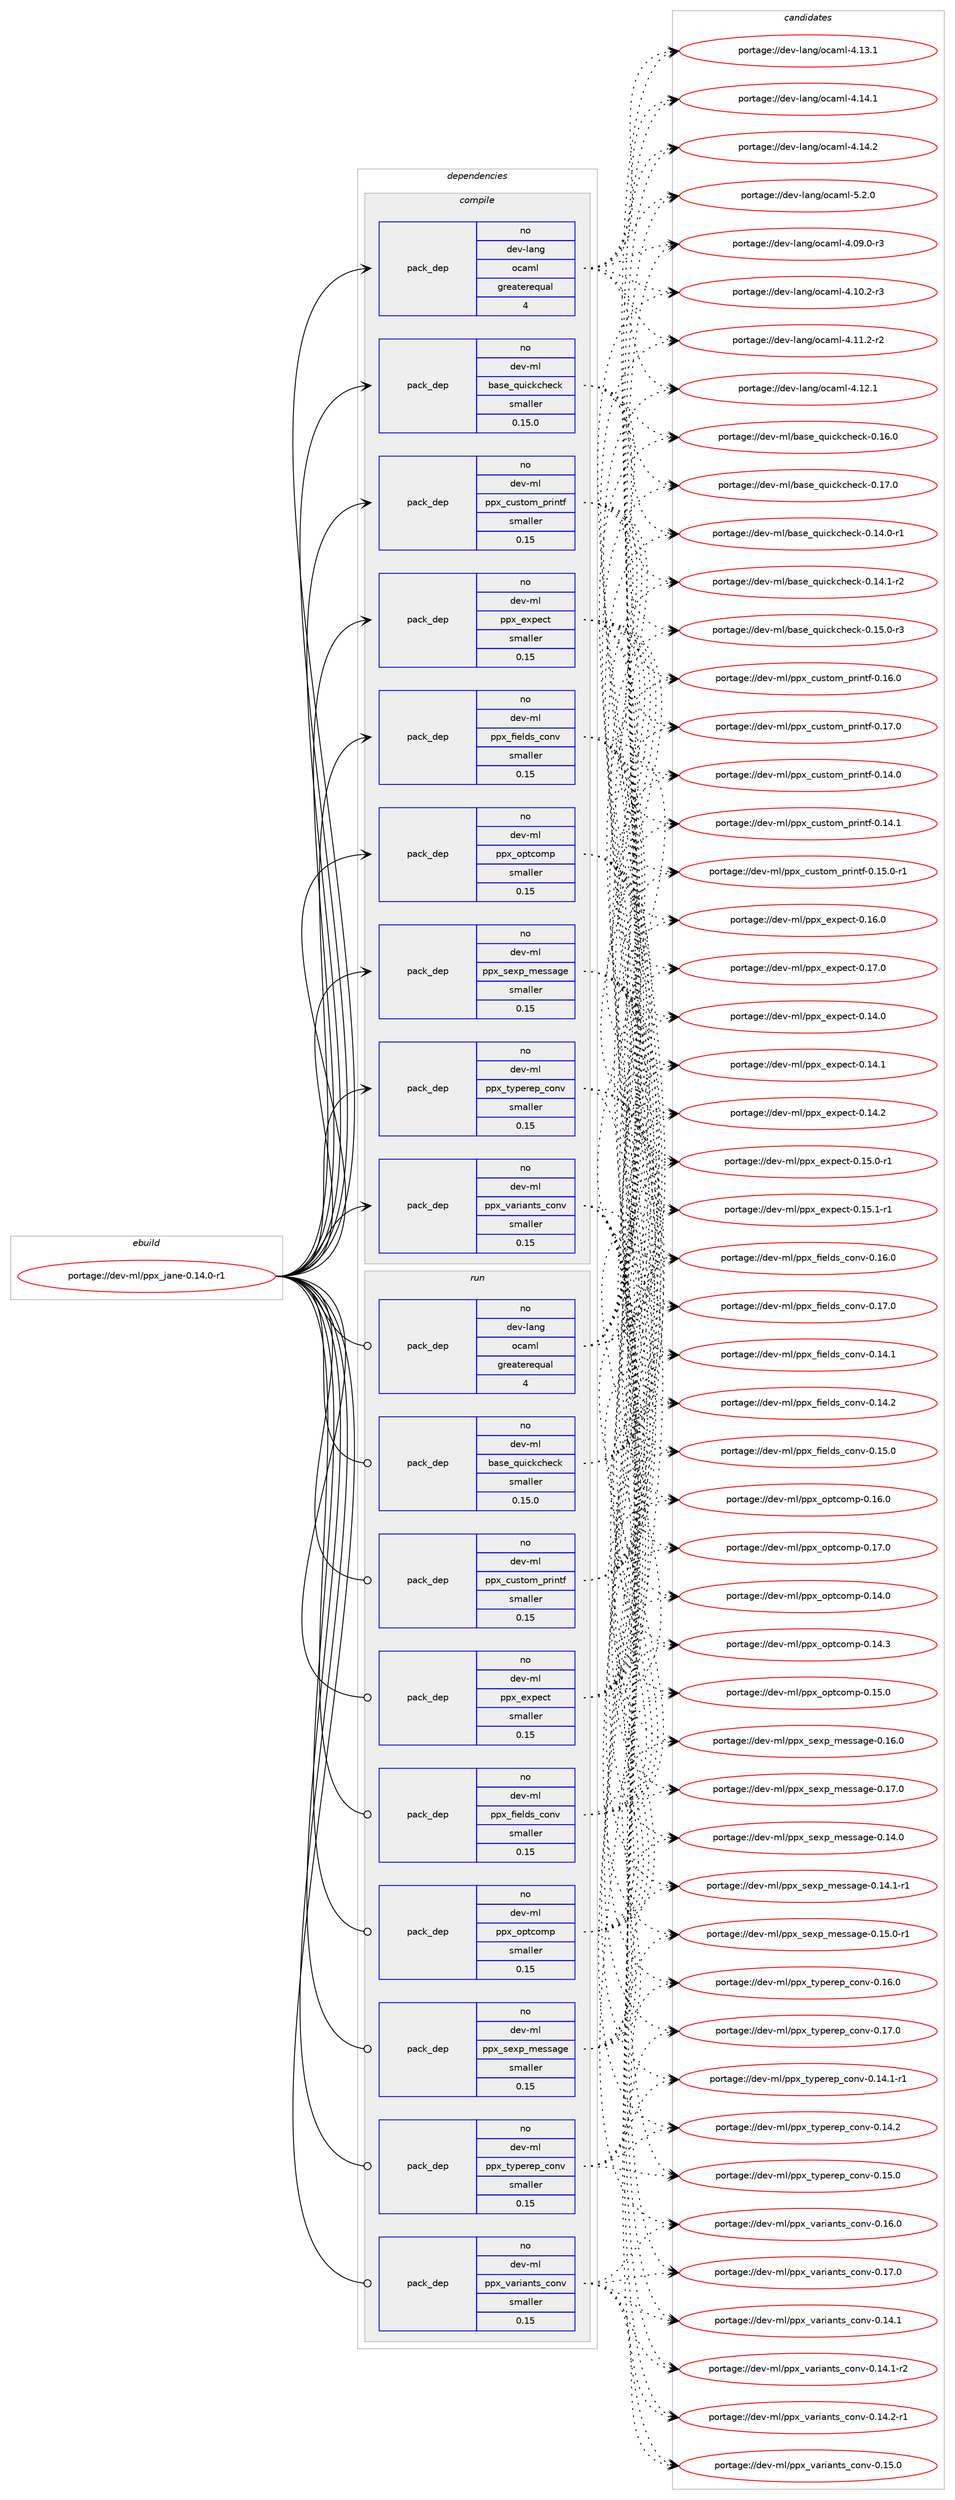 digraph prolog {

# *************
# Graph options
# *************

newrank=true;
concentrate=true;
compound=true;
graph [rankdir=LR,fontname=Helvetica,fontsize=10,ranksep=1.5];#, ranksep=2.5, nodesep=0.2];
edge  [arrowhead=vee];
node  [fontname=Helvetica,fontsize=10];

# **********
# The ebuild
# **********

subgraph cluster_leftcol {
color=gray;
rank=same;
label=<<i>ebuild</i>>;
id [label="portage://dev-ml/ppx_jane-0.14.0-r1", color=red, width=4, href="../dev-ml/ppx_jane-0.14.0-r1.svg"];
}

# ****************
# The dependencies
# ****************

subgraph cluster_midcol {
color=gray;
label=<<i>dependencies</i>>;
subgraph cluster_compile {
fillcolor="#eeeeee";
style=filled;
label=<<i>compile</i>>;
subgraph pack31847 {
dependency61879 [label=<<TABLE BORDER="0" CELLBORDER="1" CELLSPACING="0" CELLPADDING="4" WIDTH="220"><TR><TD ROWSPAN="6" CELLPADDING="30">pack_dep</TD></TR><TR><TD WIDTH="110">no</TD></TR><TR><TD>dev-lang</TD></TR><TR><TD>ocaml</TD></TR><TR><TD>greaterequal</TD></TR><TR><TD>4</TD></TR></TABLE>>, shape=none, color=blue];
}
id:e -> dependency61879:w [weight=20,style="solid",arrowhead="vee"];
subgraph pack31848 {
dependency61880 [label=<<TABLE BORDER="0" CELLBORDER="1" CELLSPACING="0" CELLPADDING="4" WIDTH="220"><TR><TD ROWSPAN="6" CELLPADDING="30">pack_dep</TD></TR><TR><TD WIDTH="110">no</TD></TR><TR><TD>dev-ml</TD></TR><TR><TD>base_quickcheck</TD></TR><TR><TD>smaller</TD></TR><TR><TD>0.15.0</TD></TR></TABLE>>, shape=none, color=blue];
}
id:e -> dependency61880:w [weight=20,style="solid",arrowhead="vee"];
# *** BEGIN UNKNOWN DEPENDENCY TYPE (TODO) ***
# id -> package_dependency(portage://dev-ml/ppx_jane-0.14.0-r1,install,no,dev-ml,dune,none,[,,],any_same_slot,[])
# *** END UNKNOWN DEPENDENCY TYPE (TODO) ***

# *** BEGIN UNKNOWN DEPENDENCY TYPE (TODO) ***
# id -> package_dependency(portage://dev-ml/ppx_jane-0.14.0-r1,install,no,dev-ml,ppx_assert,none,[,,],[slot(0),subslot(0.14.0)],[])
# *** END UNKNOWN DEPENDENCY TYPE (TODO) ***

# *** BEGIN UNKNOWN DEPENDENCY TYPE (TODO) ***
# id -> package_dependency(portage://dev-ml/ppx_jane-0.14.0-r1,install,no,dev-ml,ppx_base,none,[,,],[slot(0),subslot(0.14.0)],[])
# *** END UNKNOWN DEPENDENCY TYPE (TODO) ***

# *** BEGIN UNKNOWN DEPENDENCY TYPE (TODO) ***
# id -> package_dependency(portage://dev-ml/ppx_jane-0.14.0-r1,install,no,dev-ml,ppx_bench,none,[,,],[slot(0),subslot(0.14.1)],[])
# *** END UNKNOWN DEPENDENCY TYPE (TODO) ***

# *** BEGIN UNKNOWN DEPENDENCY TYPE (TODO) ***
# id -> package_dependency(portage://dev-ml/ppx_jane-0.14.0-r1,install,no,dev-ml,ppx_bin_prot,none,[,,],[slot(0),subslot(0.14.0)],[])
# *** END UNKNOWN DEPENDENCY TYPE (TODO) ***

subgraph pack31849 {
dependency61881 [label=<<TABLE BORDER="0" CELLBORDER="1" CELLSPACING="0" CELLPADDING="4" WIDTH="220"><TR><TD ROWSPAN="6" CELLPADDING="30">pack_dep</TD></TR><TR><TD WIDTH="110">no</TD></TR><TR><TD>dev-ml</TD></TR><TR><TD>ppx_custom_printf</TD></TR><TR><TD>smaller</TD></TR><TR><TD>0.15</TD></TR></TABLE>>, shape=none, color=blue];
}
id:e -> dependency61881:w [weight=20,style="solid",arrowhead="vee"];
subgraph pack31850 {
dependency61882 [label=<<TABLE BORDER="0" CELLBORDER="1" CELLSPACING="0" CELLPADDING="4" WIDTH="220"><TR><TD ROWSPAN="6" CELLPADDING="30">pack_dep</TD></TR><TR><TD WIDTH="110">no</TD></TR><TR><TD>dev-ml</TD></TR><TR><TD>ppx_expect</TD></TR><TR><TD>smaller</TD></TR><TR><TD>0.15</TD></TR></TABLE>>, shape=none, color=blue];
}
id:e -> dependency61882:w [weight=20,style="solid",arrowhead="vee"];
# *** BEGIN UNKNOWN DEPENDENCY TYPE (TODO) ***
# id -> package_dependency(portage://dev-ml/ppx_jane-0.14.0-r1,install,no,dev-ml,ppx_fail,none,[,,],any_same_slot,[])
# *** END UNKNOWN DEPENDENCY TYPE (TODO) ***

subgraph pack31851 {
dependency61883 [label=<<TABLE BORDER="0" CELLBORDER="1" CELLSPACING="0" CELLPADDING="4" WIDTH="220"><TR><TD ROWSPAN="6" CELLPADDING="30">pack_dep</TD></TR><TR><TD WIDTH="110">no</TD></TR><TR><TD>dev-ml</TD></TR><TR><TD>ppx_fields_conv</TD></TR><TR><TD>smaller</TD></TR><TR><TD>0.15</TD></TR></TABLE>>, shape=none, color=blue];
}
id:e -> dependency61883:w [weight=20,style="solid",arrowhead="vee"];
# *** BEGIN UNKNOWN DEPENDENCY TYPE (TODO) ***
# id -> package_dependency(portage://dev-ml/ppx_jane-0.14.0-r1,install,no,dev-ml,ppx_fixed_literal,none,[,,],[slot(0),subslot(0.14.0)],[])
# *** END UNKNOWN DEPENDENCY TYPE (TODO) ***

# *** BEGIN UNKNOWN DEPENDENCY TYPE (TODO) ***
# id -> package_dependency(portage://dev-ml/ppx_jane-0.14.0-r1,install,no,dev-ml,ppx_here,none,[,,],[slot(0),subslot(0.14.0)],[])
# *** END UNKNOWN DEPENDENCY TYPE (TODO) ***

# *** BEGIN UNKNOWN DEPENDENCY TYPE (TODO) ***
# id -> package_dependency(portage://dev-ml/ppx_jane-0.14.0-r1,install,no,dev-ml,ppx_inline_test,none,[,,],[slot(0),subslot(0.14.1)],[])
# *** END UNKNOWN DEPENDENCY TYPE (TODO) ***

# *** BEGIN UNKNOWN DEPENDENCY TYPE (TODO) ***
# id -> package_dependency(portage://dev-ml/ppx_jane-0.14.0-r1,install,no,dev-ml,ppx_let,none,[,,],[slot(0),subslot(0.14.0)],[])
# *** END UNKNOWN DEPENDENCY TYPE (TODO) ***

# *** BEGIN UNKNOWN DEPENDENCY TYPE (TODO) ***
# id -> package_dependency(portage://dev-ml/ppx_jane-0.14.0-r1,install,no,dev-ml,ppx_module_timer,none,[,,],[slot(0),subslot(0.14.0)],[])
# *** END UNKNOWN DEPENDENCY TYPE (TODO) ***

subgraph pack31852 {
dependency61884 [label=<<TABLE BORDER="0" CELLBORDER="1" CELLSPACING="0" CELLPADDING="4" WIDTH="220"><TR><TD ROWSPAN="6" CELLPADDING="30">pack_dep</TD></TR><TR><TD WIDTH="110">no</TD></TR><TR><TD>dev-ml</TD></TR><TR><TD>ppx_optcomp</TD></TR><TR><TD>smaller</TD></TR><TR><TD>0.15</TD></TR></TABLE>>, shape=none, color=blue];
}
id:e -> dependency61884:w [weight=20,style="solid",arrowhead="vee"];
# *** BEGIN UNKNOWN DEPENDENCY TYPE (TODO) ***
# id -> package_dependency(portage://dev-ml/ppx_jane-0.14.0-r1,install,no,dev-ml,ppx_optional,none,[,,],[slot(0),subslot(0.14.0)],[])
# *** END UNKNOWN DEPENDENCY TYPE (TODO) ***

# *** BEGIN UNKNOWN DEPENDENCY TYPE (TODO) ***
# id -> package_dependency(portage://dev-ml/ppx_jane-0.14.0-r1,install,no,dev-ml,ppx_pipebang,none,[,,],[slot(0),subslot(0.14.0)],[])
# *** END UNKNOWN DEPENDENCY TYPE (TODO) ***

subgraph pack31853 {
dependency61885 [label=<<TABLE BORDER="0" CELLBORDER="1" CELLSPACING="0" CELLPADDING="4" WIDTH="220"><TR><TD ROWSPAN="6" CELLPADDING="30">pack_dep</TD></TR><TR><TD WIDTH="110">no</TD></TR><TR><TD>dev-ml</TD></TR><TR><TD>ppx_sexp_message</TD></TR><TR><TD>smaller</TD></TR><TR><TD>0.15</TD></TR></TABLE>>, shape=none, color=blue];
}
id:e -> dependency61885:w [weight=20,style="solid",arrowhead="vee"];
# *** BEGIN UNKNOWN DEPENDENCY TYPE (TODO) ***
# id -> package_dependency(portage://dev-ml/ppx_jane-0.14.0-r1,install,no,dev-ml,ppx_sexp_value,none,[,,],[slot(0),subslot(0.14.0)],[])
# *** END UNKNOWN DEPENDENCY TYPE (TODO) ***

# *** BEGIN UNKNOWN DEPENDENCY TYPE (TODO) ***
# id -> package_dependency(portage://dev-ml/ppx_jane-0.14.0-r1,install,no,dev-ml,ppx_stable,none,[,,],[slot(0),subslot(0.14.1)],[])
# *** END UNKNOWN DEPENDENCY TYPE (TODO) ***

# *** BEGIN UNKNOWN DEPENDENCY TYPE (TODO) ***
# id -> package_dependency(portage://dev-ml/ppx_jane-0.14.0-r1,install,no,dev-ml,ppx_string,none,[,,],[slot(0),subslot(0.14.1)],[])
# *** END UNKNOWN DEPENDENCY TYPE (TODO) ***

subgraph pack31854 {
dependency61886 [label=<<TABLE BORDER="0" CELLBORDER="1" CELLSPACING="0" CELLPADDING="4" WIDTH="220"><TR><TD ROWSPAN="6" CELLPADDING="30">pack_dep</TD></TR><TR><TD WIDTH="110">no</TD></TR><TR><TD>dev-ml</TD></TR><TR><TD>ppx_typerep_conv</TD></TR><TR><TD>smaller</TD></TR><TR><TD>0.15</TD></TR></TABLE>>, shape=none, color=blue];
}
id:e -> dependency61886:w [weight=20,style="solid",arrowhead="vee"];
subgraph pack31855 {
dependency61887 [label=<<TABLE BORDER="0" CELLBORDER="1" CELLSPACING="0" CELLPADDING="4" WIDTH="220"><TR><TD ROWSPAN="6" CELLPADDING="30">pack_dep</TD></TR><TR><TD WIDTH="110">no</TD></TR><TR><TD>dev-ml</TD></TR><TR><TD>ppx_variants_conv</TD></TR><TR><TD>smaller</TD></TR><TR><TD>0.15</TD></TR></TABLE>>, shape=none, color=blue];
}
id:e -> dependency61887:w [weight=20,style="solid",arrowhead="vee"];
# *** BEGIN UNKNOWN DEPENDENCY TYPE (TODO) ***
# id -> package_dependency(portage://dev-ml/ppx_jane-0.14.0-r1,install,no,dev-ml,ppxlib,none,[,,],any_same_slot,[])
# *** END UNKNOWN DEPENDENCY TYPE (TODO) ***

}
subgraph cluster_compileandrun {
fillcolor="#eeeeee";
style=filled;
label=<<i>compile and run</i>>;
}
subgraph cluster_run {
fillcolor="#eeeeee";
style=filled;
label=<<i>run</i>>;
subgraph pack31856 {
dependency61888 [label=<<TABLE BORDER="0" CELLBORDER="1" CELLSPACING="0" CELLPADDING="4" WIDTH="220"><TR><TD ROWSPAN="6" CELLPADDING="30">pack_dep</TD></TR><TR><TD WIDTH="110">no</TD></TR><TR><TD>dev-lang</TD></TR><TR><TD>ocaml</TD></TR><TR><TD>greaterequal</TD></TR><TR><TD>4</TD></TR></TABLE>>, shape=none, color=blue];
}
id:e -> dependency61888:w [weight=20,style="solid",arrowhead="odot"];
subgraph pack31857 {
dependency61889 [label=<<TABLE BORDER="0" CELLBORDER="1" CELLSPACING="0" CELLPADDING="4" WIDTH="220"><TR><TD ROWSPAN="6" CELLPADDING="30">pack_dep</TD></TR><TR><TD WIDTH="110">no</TD></TR><TR><TD>dev-ml</TD></TR><TR><TD>base_quickcheck</TD></TR><TR><TD>smaller</TD></TR><TR><TD>0.15.0</TD></TR></TABLE>>, shape=none, color=blue];
}
id:e -> dependency61889:w [weight=20,style="solid",arrowhead="odot"];
# *** BEGIN UNKNOWN DEPENDENCY TYPE (TODO) ***
# id -> package_dependency(portage://dev-ml/ppx_jane-0.14.0-r1,run,no,dev-ml,dune,none,[,,],any_same_slot,[])
# *** END UNKNOWN DEPENDENCY TYPE (TODO) ***

# *** BEGIN UNKNOWN DEPENDENCY TYPE (TODO) ***
# id -> package_dependency(portage://dev-ml/ppx_jane-0.14.0-r1,run,no,dev-ml,ppx_assert,none,[,,],[slot(0),subslot(0.14.0)],[])
# *** END UNKNOWN DEPENDENCY TYPE (TODO) ***

# *** BEGIN UNKNOWN DEPENDENCY TYPE (TODO) ***
# id -> package_dependency(portage://dev-ml/ppx_jane-0.14.0-r1,run,no,dev-ml,ppx_base,none,[,,],[slot(0),subslot(0.14.0)],[])
# *** END UNKNOWN DEPENDENCY TYPE (TODO) ***

# *** BEGIN UNKNOWN DEPENDENCY TYPE (TODO) ***
# id -> package_dependency(portage://dev-ml/ppx_jane-0.14.0-r1,run,no,dev-ml,ppx_bench,none,[,,],[slot(0),subslot(0.14.1)],[])
# *** END UNKNOWN DEPENDENCY TYPE (TODO) ***

# *** BEGIN UNKNOWN DEPENDENCY TYPE (TODO) ***
# id -> package_dependency(portage://dev-ml/ppx_jane-0.14.0-r1,run,no,dev-ml,ppx_bin_prot,none,[,,],[slot(0),subslot(0.14.0)],[])
# *** END UNKNOWN DEPENDENCY TYPE (TODO) ***

subgraph pack31858 {
dependency61890 [label=<<TABLE BORDER="0" CELLBORDER="1" CELLSPACING="0" CELLPADDING="4" WIDTH="220"><TR><TD ROWSPAN="6" CELLPADDING="30">pack_dep</TD></TR><TR><TD WIDTH="110">no</TD></TR><TR><TD>dev-ml</TD></TR><TR><TD>ppx_custom_printf</TD></TR><TR><TD>smaller</TD></TR><TR><TD>0.15</TD></TR></TABLE>>, shape=none, color=blue];
}
id:e -> dependency61890:w [weight=20,style="solid",arrowhead="odot"];
subgraph pack31859 {
dependency61891 [label=<<TABLE BORDER="0" CELLBORDER="1" CELLSPACING="0" CELLPADDING="4" WIDTH="220"><TR><TD ROWSPAN="6" CELLPADDING="30">pack_dep</TD></TR><TR><TD WIDTH="110">no</TD></TR><TR><TD>dev-ml</TD></TR><TR><TD>ppx_expect</TD></TR><TR><TD>smaller</TD></TR><TR><TD>0.15</TD></TR></TABLE>>, shape=none, color=blue];
}
id:e -> dependency61891:w [weight=20,style="solid",arrowhead="odot"];
# *** BEGIN UNKNOWN DEPENDENCY TYPE (TODO) ***
# id -> package_dependency(portage://dev-ml/ppx_jane-0.14.0-r1,run,no,dev-ml,ppx_fail,none,[,,],any_same_slot,[])
# *** END UNKNOWN DEPENDENCY TYPE (TODO) ***

subgraph pack31860 {
dependency61892 [label=<<TABLE BORDER="0" CELLBORDER="1" CELLSPACING="0" CELLPADDING="4" WIDTH="220"><TR><TD ROWSPAN="6" CELLPADDING="30">pack_dep</TD></TR><TR><TD WIDTH="110">no</TD></TR><TR><TD>dev-ml</TD></TR><TR><TD>ppx_fields_conv</TD></TR><TR><TD>smaller</TD></TR><TR><TD>0.15</TD></TR></TABLE>>, shape=none, color=blue];
}
id:e -> dependency61892:w [weight=20,style="solid",arrowhead="odot"];
# *** BEGIN UNKNOWN DEPENDENCY TYPE (TODO) ***
# id -> package_dependency(portage://dev-ml/ppx_jane-0.14.0-r1,run,no,dev-ml,ppx_fixed_literal,none,[,,],[slot(0),subslot(0.14.0)],[])
# *** END UNKNOWN DEPENDENCY TYPE (TODO) ***

# *** BEGIN UNKNOWN DEPENDENCY TYPE (TODO) ***
# id -> package_dependency(portage://dev-ml/ppx_jane-0.14.0-r1,run,no,dev-ml,ppx_here,none,[,,],[slot(0),subslot(0.14.0)],[])
# *** END UNKNOWN DEPENDENCY TYPE (TODO) ***

# *** BEGIN UNKNOWN DEPENDENCY TYPE (TODO) ***
# id -> package_dependency(portage://dev-ml/ppx_jane-0.14.0-r1,run,no,dev-ml,ppx_inline_test,none,[,,],[slot(0),subslot(0.14.1)],[])
# *** END UNKNOWN DEPENDENCY TYPE (TODO) ***

# *** BEGIN UNKNOWN DEPENDENCY TYPE (TODO) ***
# id -> package_dependency(portage://dev-ml/ppx_jane-0.14.0-r1,run,no,dev-ml,ppx_let,none,[,,],[slot(0),subslot(0.14.0)],[])
# *** END UNKNOWN DEPENDENCY TYPE (TODO) ***

# *** BEGIN UNKNOWN DEPENDENCY TYPE (TODO) ***
# id -> package_dependency(portage://dev-ml/ppx_jane-0.14.0-r1,run,no,dev-ml,ppx_module_timer,none,[,,],[slot(0),subslot(0.14.0)],[])
# *** END UNKNOWN DEPENDENCY TYPE (TODO) ***

subgraph pack31861 {
dependency61893 [label=<<TABLE BORDER="0" CELLBORDER="1" CELLSPACING="0" CELLPADDING="4" WIDTH="220"><TR><TD ROWSPAN="6" CELLPADDING="30">pack_dep</TD></TR><TR><TD WIDTH="110">no</TD></TR><TR><TD>dev-ml</TD></TR><TR><TD>ppx_optcomp</TD></TR><TR><TD>smaller</TD></TR><TR><TD>0.15</TD></TR></TABLE>>, shape=none, color=blue];
}
id:e -> dependency61893:w [weight=20,style="solid",arrowhead="odot"];
# *** BEGIN UNKNOWN DEPENDENCY TYPE (TODO) ***
# id -> package_dependency(portage://dev-ml/ppx_jane-0.14.0-r1,run,no,dev-ml,ppx_optional,none,[,,],[slot(0),subslot(0.14.0)],[])
# *** END UNKNOWN DEPENDENCY TYPE (TODO) ***

# *** BEGIN UNKNOWN DEPENDENCY TYPE (TODO) ***
# id -> package_dependency(portage://dev-ml/ppx_jane-0.14.0-r1,run,no,dev-ml,ppx_pipebang,none,[,,],[slot(0),subslot(0.14.0)],[])
# *** END UNKNOWN DEPENDENCY TYPE (TODO) ***

subgraph pack31862 {
dependency61894 [label=<<TABLE BORDER="0" CELLBORDER="1" CELLSPACING="0" CELLPADDING="4" WIDTH="220"><TR><TD ROWSPAN="6" CELLPADDING="30">pack_dep</TD></TR><TR><TD WIDTH="110">no</TD></TR><TR><TD>dev-ml</TD></TR><TR><TD>ppx_sexp_message</TD></TR><TR><TD>smaller</TD></TR><TR><TD>0.15</TD></TR></TABLE>>, shape=none, color=blue];
}
id:e -> dependency61894:w [weight=20,style="solid",arrowhead="odot"];
# *** BEGIN UNKNOWN DEPENDENCY TYPE (TODO) ***
# id -> package_dependency(portage://dev-ml/ppx_jane-0.14.0-r1,run,no,dev-ml,ppx_sexp_value,none,[,,],[slot(0),subslot(0.14.0)],[])
# *** END UNKNOWN DEPENDENCY TYPE (TODO) ***

# *** BEGIN UNKNOWN DEPENDENCY TYPE (TODO) ***
# id -> package_dependency(portage://dev-ml/ppx_jane-0.14.0-r1,run,no,dev-ml,ppx_stable,none,[,,],[slot(0),subslot(0.14.1)],[])
# *** END UNKNOWN DEPENDENCY TYPE (TODO) ***

# *** BEGIN UNKNOWN DEPENDENCY TYPE (TODO) ***
# id -> package_dependency(portage://dev-ml/ppx_jane-0.14.0-r1,run,no,dev-ml,ppx_string,none,[,,],[slot(0),subslot(0.14.1)],[])
# *** END UNKNOWN DEPENDENCY TYPE (TODO) ***

subgraph pack31863 {
dependency61895 [label=<<TABLE BORDER="0" CELLBORDER="1" CELLSPACING="0" CELLPADDING="4" WIDTH="220"><TR><TD ROWSPAN="6" CELLPADDING="30">pack_dep</TD></TR><TR><TD WIDTH="110">no</TD></TR><TR><TD>dev-ml</TD></TR><TR><TD>ppx_typerep_conv</TD></TR><TR><TD>smaller</TD></TR><TR><TD>0.15</TD></TR></TABLE>>, shape=none, color=blue];
}
id:e -> dependency61895:w [weight=20,style="solid",arrowhead="odot"];
subgraph pack31864 {
dependency61896 [label=<<TABLE BORDER="0" CELLBORDER="1" CELLSPACING="0" CELLPADDING="4" WIDTH="220"><TR><TD ROWSPAN="6" CELLPADDING="30">pack_dep</TD></TR><TR><TD WIDTH="110">no</TD></TR><TR><TD>dev-ml</TD></TR><TR><TD>ppx_variants_conv</TD></TR><TR><TD>smaller</TD></TR><TR><TD>0.15</TD></TR></TABLE>>, shape=none, color=blue];
}
id:e -> dependency61896:w [weight=20,style="solid",arrowhead="odot"];
# *** BEGIN UNKNOWN DEPENDENCY TYPE (TODO) ***
# id -> package_dependency(portage://dev-ml/ppx_jane-0.14.0-r1,run,no,dev-ml,ppxlib,none,[,,],any_same_slot,[])
# *** END UNKNOWN DEPENDENCY TYPE (TODO) ***

}
}

# **************
# The candidates
# **************

subgraph cluster_choices {
rank=same;
color=gray;
label=<<i>candidates</i>>;

subgraph choice31847 {
color=black;
nodesep=1;
choice1001011184510897110103471119997109108455246485746484511451 [label="portage://dev-lang/ocaml-4.09.0-r3", color=red, width=4,href="../dev-lang/ocaml-4.09.0-r3.svg"];
choice1001011184510897110103471119997109108455246494846504511451 [label="portage://dev-lang/ocaml-4.10.2-r3", color=red, width=4,href="../dev-lang/ocaml-4.10.2-r3.svg"];
choice1001011184510897110103471119997109108455246494946504511450 [label="portage://dev-lang/ocaml-4.11.2-r2", color=red, width=4,href="../dev-lang/ocaml-4.11.2-r2.svg"];
choice100101118451089711010347111999710910845524649504649 [label="portage://dev-lang/ocaml-4.12.1", color=red, width=4,href="../dev-lang/ocaml-4.12.1.svg"];
choice100101118451089711010347111999710910845524649514649 [label="portage://dev-lang/ocaml-4.13.1", color=red, width=4,href="../dev-lang/ocaml-4.13.1.svg"];
choice100101118451089711010347111999710910845524649524649 [label="portage://dev-lang/ocaml-4.14.1", color=red, width=4,href="../dev-lang/ocaml-4.14.1.svg"];
choice100101118451089711010347111999710910845524649524650 [label="portage://dev-lang/ocaml-4.14.2", color=red, width=4,href="../dev-lang/ocaml-4.14.2.svg"];
choice1001011184510897110103471119997109108455346504648 [label="portage://dev-lang/ocaml-5.2.0", color=red, width=4,href="../dev-lang/ocaml-5.2.0.svg"];
dependency61879:e -> choice1001011184510897110103471119997109108455246485746484511451:w [style=dotted,weight="100"];
dependency61879:e -> choice1001011184510897110103471119997109108455246494846504511451:w [style=dotted,weight="100"];
dependency61879:e -> choice1001011184510897110103471119997109108455246494946504511450:w [style=dotted,weight="100"];
dependency61879:e -> choice100101118451089711010347111999710910845524649504649:w [style=dotted,weight="100"];
dependency61879:e -> choice100101118451089711010347111999710910845524649514649:w [style=dotted,weight="100"];
dependency61879:e -> choice100101118451089711010347111999710910845524649524649:w [style=dotted,weight="100"];
dependency61879:e -> choice100101118451089711010347111999710910845524649524650:w [style=dotted,weight="100"];
dependency61879:e -> choice1001011184510897110103471119997109108455346504648:w [style=dotted,weight="100"];
}
subgraph choice31848 {
color=black;
nodesep=1;
choice1001011184510910847989711510195113117105991079910410199107454846495246484511449 [label="portage://dev-ml/base_quickcheck-0.14.0-r1", color=red, width=4,href="../dev-ml/base_quickcheck-0.14.0-r1.svg"];
choice1001011184510910847989711510195113117105991079910410199107454846495246494511450 [label="portage://dev-ml/base_quickcheck-0.14.1-r2", color=red, width=4,href="../dev-ml/base_quickcheck-0.14.1-r2.svg"];
choice1001011184510910847989711510195113117105991079910410199107454846495346484511451 [label="portage://dev-ml/base_quickcheck-0.15.0-r3", color=red, width=4,href="../dev-ml/base_quickcheck-0.15.0-r3.svg"];
choice100101118451091084798971151019511311710599107991041019910745484649544648 [label="portage://dev-ml/base_quickcheck-0.16.0", color=red, width=4,href="../dev-ml/base_quickcheck-0.16.0.svg"];
choice100101118451091084798971151019511311710599107991041019910745484649554648 [label="portage://dev-ml/base_quickcheck-0.17.0", color=red, width=4,href="../dev-ml/base_quickcheck-0.17.0.svg"];
dependency61880:e -> choice1001011184510910847989711510195113117105991079910410199107454846495246484511449:w [style=dotted,weight="100"];
dependency61880:e -> choice1001011184510910847989711510195113117105991079910410199107454846495246494511450:w [style=dotted,weight="100"];
dependency61880:e -> choice1001011184510910847989711510195113117105991079910410199107454846495346484511451:w [style=dotted,weight="100"];
dependency61880:e -> choice100101118451091084798971151019511311710599107991041019910745484649544648:w [style=dotted,weight="100"];
dependency61880:e -> choice100101118451091084798971151019511311710599107991041019910745484649554648:w [style=dotted,weight="100"];
}
subgraph choice31849 {
color=black;
nodesep=1;
choice100101118451091084711211212095991171151161111099511211410511011610245484649524648 [label="portage://dev-ml/ppx_custom_printf-0.14.0", color=red, width=4,href="../dev-ml/ppx_custom_printf-0.14.0.svg"];
choice100101118451091084711211212095991171151161111099511211410511011610245484649524649 [label="portage://dev-ml/ppx_custom_printf-0.14.1", color=red, width=4,href="../dev-ml/ppx_custom_printf-0.14.1.svg"];
choice1001011184510910847112112120959911711511611110995112114105110116102454846495346484511449 [label="portage://dev-ml/ppx_custom_printf-0.15.0-r1", color=red, width=4,href="../dev-ml/ppx_custom_printf-0.15.0-r1.svg"];
choice100101118451091084711211212095991171151161111099511211410511011610245484649544648 [label="portage://dev-ml/ppx_custom_printf-0.16.0", color=red, width=4,href="../dev-ml/ppx_custom_printf-0.16.0.svg"];
choice100101118451091084711211212095991171151161111099511211410511011610245484649554648 [label="portage://dev-ml/ppx_custom_printf-0.17.0", color=red, width=4,href="../dev-ml/ppx_custom_printf-0.17.0.svg"];
dependency61881:e -> choice100101118451091084711211212095991171151161111099511211410511011610245484649524648:w [style=dotted,weight="100"];
dependency61881:e -> choice100101118451091084711211212095991171151161111099511211410511011610245484649524649:w [style=dotted,weight="100"];
dependency61881:e -> choice1001011184510910847112112120959911711511611110995112114105110116102454846495346484511449:w [style=dotted,weight="100"];
dependency61881:e -> choice100101118451091084711211212095991171151161111099511211410511011610245484649544648:w [style=dotted,weight="100"];
dependency61881:e -> choice100101118451091084711211212095991171151161111099511211410511011610245484649554648:w [style=dotted,weight="100"];
}
subgraph choice31850 {
color=black;
nodesep=1;
choice1001011184510910847112112120951011201121019911645484649524648 [label="portage://dev-ml/ppx_expect-0.14.0", color=red, width=4,href="../dev-ml/ppx_expect-0.14.0.svg"];
choice1001011184510910847112112120951011201121019911645484649524649 [label="portage://dev-ml/ppx_expect-0.14.1", color=red, width=4,href="../dev-ml/ppx_expect-0.14.1.svg"];
choice1001011184510910847112112120951011201121019911645484649524650 [label="portage://dev-ml/ppx_expect-0.14.2", color=red, width=4,href="../dev-ml/ppx_expect-0.14.2.svg"];
choice10010111845109108471121121209510112011210199116454846495346484511449 [label="portage://dev-ml/ppx_expect-0.15.0-r1", color=red, width=4,href="../dev-ml/ppx_expect-0.15.0-r1.svg"];
choice10010111845109108471121121209510112011210199116454846495346494511449 [label="portage://dev-ml/ppx_expect-0.15.1-r1", color=red, width=4,href="../dev-ml/ppx_expect-0.15.1-r1.svg"];
choice1001011184510910847112112120951011201121019911645484649544648 [label="portage://dev-ml/ppx_expect-0.16.0", color=red, width=4,href="../dev-ml/ppx_expect-0.16.0.svg"];
choice1001011184510910847112112120951011201121019911645484649554648 [label="portage://dev-ml/ppx_expect-0.17.0", color=red, width=4,href="../dev-ml/ppx_expect-0.17.0.svg"];
dependency61882:e -> choice1001011184510910847112112120951011201121019911645484649524648:w [style=dotted,weight="100"];
dependency61882:e -> choice1001011184510910847112112120951011201121019911645484649524649:w [style=dotted,weight="100"];
dependency61882:e -> choice1001011184510910847112112120951011201121019911645484649524650:w [style=dotted,weight="100"];
dependency61882:e -> choice10010111845109108471121121209510112011210199116454846495346484511449:w [style=dotted,weight="100"];
dependency61882:e -> choice10010111845109108471121121209510112011210199116454846495346494511449:w [style=dotted,weight="100"];
dependency61882:e -> choice1001011184510910847112112120951011201121019911645484649544648:w [style=dotted,weight="100"];
dependency61882:e -> choice1001011184510910847112112120951011201121019911645484649554648:w [style=dotted,weight="100"];
}
subgraph choice31851 {
color=black;
nodesep=1;
choice100101118451091084711211212095102105101108100115959911111011845484649524649 [label="portage://dev-ml/ppx_fields_conv-0.14.1", color=red, width=4,href="../dev-ml/ppx_fields_conv-0.14.1.svg"];
choice100101118451091084711211212095102105101108100115959911111011845484649524650 [label="portage://dev-ml/ppx_fields_conv-0.14.2", color=red, width=4,href="../dev-ml/ppx_fields_conv-0.14.2.svg"];
choice100101118451091084711211212095102105101108100115959911111011845484649534648 [label="portage://dev-ml/ppx_fields_conv-0.15.0", color=red, width=4,href="../dev-ml/ppx_fields_conv-0.15.0.svg"];
choice100101118451091084711211212095102105101108100115959911111011845484649544648 [label="portage://dev-ml/ppx_fields_conv-0.16.0", color=red, width=4,href="../dev-ml/ppx_fields_conv-0.16.0.svg"];
choice100101118451091084711211212095102105101108100115959911111011845484649554648 [label="portage://dev-ml/ppx_fields_conv-0.17.0", color=red, width=4,href="../dev-ml/ppx_fields_conv-0.17.0.svg"];
dependency61883:e -> choice100101118451091084711211212095102105101108100115959911111011845484649524649:w [style=dotted,weight="100"];
dependency61883:e -> choice100101118451091084711211212095102105101108100115959911111011845484649524650:w [style=dotted,weight="100"];
dependency61883:e -> choice100101118451091084711211212095102105101108100115959911111011845484649534648:w [style=dotted,weight="100"];
dependency61883:e -> choice100101118451091084711211212095102105101108100115959911111011845484649544648:w [style=dotted,weight="100"];
dependency61883:e -> choice100101118451091084711211212095102105101108100115959911111011845484649554648:w [style=dotted,weight="100"];
}
subgraph choice31852 {
color=black;
nodesep=1;
choice1001011184510910847112112120951111121169911110911245484649524648 [label="portage://dev-ml/ppx_optcomp-0.14.0", color=red, width=4,href="../dev-ml/ppx_optcomp-0.14.0.svg"];
choice1001011184510910847112112120951111121169911110911245484649524651 [label="portage://dev-ml/ppx_optcomp-0.14.3", color=red, width=4,href="../dev-ml/ppx_optcomp-0.14.3.svg"];
choice1001011184510910847112112120951111121169911110911245484649534648 [label="portage://dev-ml/ppx_optcomp-0.15.0", color=red, width=4,href="../dev-ml/ppx_optcomp-0.15.0.svg"];
choice1001011184510910847112112120951111121169911110911245484649544648 [label="portage://dev-ml/ppx_optcomp-0.16.0", color=red, width=4,href="../dev-ml/ppx_optcomp-0.16.0.svg"];
choice1001011184510910847112112120951111121169911110911245484649554648 [label="portage://dev-ml/ppx_optcomp-0.17.0", color=red, width=4,href="../dev-ml/ppx_optcomp-0.17.0.svg"];
dependency61884:e -> choice1001011184510910847112112120951111121169911110911245484649524648:w [style=dotted,weight="100"];
dependency61884:e -> choice1001011184510910847112112120951111121169911110911245484649524651:w [style=dotted,weight="100"];
dependency61884:e -> choice1001011184510910847112112120951111121169911110911245484649534648:w [style=dotted,weight="100"];
dependency61884:e -> choice1001011184510910847112112120951111121169911110911245484649544648:w [style=dotted,weight="100"];
dependency61884:e -> choice1001011184510910847112112120951111121169911110911245484649554648:w [style=dotted,weight="100"];
}
subgraph choice31853 {
color=black;
nodesep=1;
choice100101118451091084711211212095115101120112951091011151159710310145484649524648 [label="portage://dev-ml/ppx_sexp_message-0.14.0", color=red, width=4,href="../dev-ml/ppx_sexp_message-0.14.0.svg"];
choice1001011184510910847112112120951151011201129510910111511597103101454846495246494511449 [label="portage://dev-ml/ppx_sexp_message-0.14.1-r1", color=red, width=4,href="../dev-ml/ppx_sexp_message-0.14.1-r1.svg"];
choice1001011184510910847112112120951151011201129510910111511597103101454846495346484511449 [label="portage://dev-ml/ppx_sexp_message-0.15.0-r1", color=red, width=4,href="../dev-ml/ppx_sexp_message-0.15.0-r1.svg"];
choice100101118451091084711211212095115101120112951091011151159710310145484649544648 [label="portage://dev-ml/ppx_sexp_message-0.16.0", color=red, width=4,href="../dev-ml/ppx_sexp_message-0.16.0.svg"];
choice100101118451091084711211212095115101120112951091011151159710310145484649554648 [label="portage://dev-ml/ppx_sexp_message-0.17.0", color=red, width=4,href="../dev-ml/ppx_sexp_message-0.17.0.svg"];
dependency61885:e -> choice100101118451091084711211212095115101120112951091011151159710310145484649524648:w [style=dotted,weight="100"];
dependency61885:e -> choice1001011184510910847112112120951151011201129510910111511597103101454846495246494511449:w [style=dotted,weight="100"];
dependency61885:e -> choice1001011184510910847112112120951151011201129510910111511597103101454846495346484511449:w [style=dotted,weight="100"];
dependency61885:e -> choice100101118451091084711211212095115101120112951091011151159710310145484649544648:w [style=dotted,weight="100"];
dependency61885:e -> choice100101118451091084711211212095115101120112951091011151159710310145484649554648:w [style=dotted,weight="100"];
}
subgraph choice31854 {
color=black;
nodesep=1;
choice1001011184510910847112112120951161211121011141011129599111110118454846495246494511449 [label="portage://dev-ml/ppx_typerep_conv-0.14.1-r1", color=red, width=4,href="../dev-ml/ppx_typerep_conv-0.14.1-r1.svg"];
choice100101118451091084711211212095116121112101114101112959911111011845484649524650 [label="portage://dev-ml/ppx_typerep_conv-0.14.2", color=red, width=4,href="../dev-ml/ppx_typerep_conv-0.14.2.svg"];
choice100101118451091084711211212095116121112101114101112959911111011845484649534648 [label="portage://dev-ml/ppx_typerep_conv-0.15.0", color=red, width=4,href="../dev-ml/ppx_typerep_conv-0.15.0.svg"];
choice100101118451091084711211212095116121112101114101112959911111011845484649544648 [label="portage://dev-ml/ppx_typerep_conv-0.16.0", color=red, width=4,href="../dev-ml/ppx_typerep_conv-0.16.0.svg"];
choice100101118451091084711211212095116121112101114101112959911111011845484649554648 [label="portage://dev-ml/ppx_typerep_conv-0.17.0", color=red, width=4,href="../dev-ml/ppx_typerep_conv-0.17.0.svg"];
dependency61886:e -> choice1001011184510910847112112120951161211121011141011129599111110118454846495246494511449:w [style=dotted,weight="100"];
dependency61886:e -> choice100101118451091084711211212095116121112101114101112959911111011845484649524650:w [style=dotted,weight="100"];
dependency61886:e -> choice100101118451091084711211212095116121112101114101112959911111011845484649534648:w [style=dotted,weight="100"];
dependency61886:e -> choice100101118451091084711211212095116121112101114101112959911111011845484649544648:w [style=dotted,weight="100"];
dependency61886:e -> choice100101118451091084711211212095116121112101114101112959911111011845484649554648:w [style=dotted,weight="100"];
}
subgraph choice31855 {
color=black;
nodesep=1;
choice1001011184510910847112112120951189711410597110116115959911111011845484649524649 [label="portage://dev-ml/ppx_variants_conv-0.14.1", color=red, width=4,href="../dev-ml/ppx_variants_conv-0.14.1.svg"];
choice10010111845109108471121121209511897114105971101161159599111110118454846495246494511450 [label="portage://dev-ml/ppx_variants_conv-0.14.1-r2", color=red, width=4,href="../dev-ml/ppx_variants_conv-0.14.1-r2.svg"];
choice10010111845109108471121121209511897114105971101161159599111110118454846495246504511449 [label="portage://dev-ml/ppx_variants_conv-0.14.2-r1", color=red, width=4,href="../dev-ml/ppx_variants_conv-0.14.2-r1.svg"];
choice1001011184510910847112112120951189711410597110116115959911111011845484649534648 [label="portage://dev-ml/ppx_variants_conv-0.15.0", color=red, width=4,href="../dev-ml/ppx_variants_conv-0.15.0.svg"];
choice1001011184510910847112112120951189711410597110116115959911111011845484649544648 [label="portage://dev-ml/ppx_variants_conv-0.16.0", color=red, width=4,href="../dev-ml/ppx_variants_conv-0.16.0.svg"];
choice1001011184510910847112112120951189711410597110116115959911111011845484649554648 [label="portage://dev-ml/ppx_variants_conv-0.17.0", color=red, width=4,href="../dev-ml/ppx_variants_conv-0.17.0.svg"];
dependency61887:e -> choice1001011184510910847112112120951189711410597110116115959911111011845484649524649:w [style=dotted,weight="100"];
dependency61887:e -> choice10010111845109108471121121209511897114105971101161159599111110118454846495246494511450:w [style=dotted,weight="100"];
dependency61887:e -> choice10010111845109108471121121209511897114105971101161159599111110118454846495246504511449:w [style=dotted,weight="100"];
dependency61887:e -> choice1001011184510910847112112120951189711410597110116115959911111011845484649534648:w [style=dotted,weight="100"];
dependency61887:e -> choice1001011184510910847112112120951189711410597110116115959911111011845484649544648:w [style=dotted,weight="100"];
dependency61887:e -> choice1001011184510910847112112120951189711410597110116115959911111011845484649554648:w [style=dotted,weight="100"];
}
subgraph choice31856 {
color=black;
nodesep=1;
choice1001011184510897110103471119997109108455246485746484511451 [label="portage://dev-lang/ocaml-4.09.0-r3", color=red, width=4,href="../dev-lang/ocaml-4.09.0-r3.svg"];
choice1001011184510897110103471119997109108455246494846504511451 [label="portage://dev-lang/ocaml-4.10.2-r3", color=red, width=4,href="../dev-lang/ocaml-4.10.2-r3.svg"];
choice1001011184510897110103471119997109108455246494946504511450 [label="portage://dev-lang/ocaml-4.11.2-r2", color=red, width=4,href="../dev-lang/ocaml-4.11.2-r2.svg"];
choice100101118451089711010347111999710910845524649504649 [label="portage://dev-lang/ocaml-4.12.1", color=red, width=4,href="../dev-lang/ocaml-4.12.1.svg"];
choice100101118451089711010347111999710910845524649514649 [label="portage://dev-lang/ocaml-4.13.1", color=red, width=4,href="../dev-lang/ocaml-4.13.1.svg"];
choice100101118451089711010347111999710910845524649524649 [label="portage://dev-lang/ocaml-4.14.1", color=red, width=4,href="../dev-lang/ocaml-4.14.1.svg"];
choice100101118451089711010347111999710910845524649524650 [label="portage://dev-lang/ocaml-4.14.2", color=red, width=4,href="../dev-lang/ocaml-4.14.2.svg"];
choice1001011184510897110103471119997109108455346504648 [label="portage://dev-lang/ocaml-5.2.0", color=red, width=4,href="../dev-lang/ocaml-5.2.0.svg"];
dependency61888:e -> choice1001011184510897110103471119997109108455246485746484511451:w [style=dotted,weight="100"];
dependency61888:e -> choice1001011184510897110103471119997109108455246494846504511451:w [style=dotted,weight="100"];
dependency61888:e -> choice1001011184510897110103471119997109108455246494946504511450:w [style=dotted,weight="100"];
dependency61888:e -> choice100101118451089711010347111999710910845524649504649:w [style=dotted,weight="100"];
dependency61888:e -> choice100101118451089711010347111999710910845524649514649:w [style=dotted,weight="100"];
dependency61888:e -> choice100101118451089711010347111999710910845524649524649:w [style=dotted,weight="100"];
dependency61888:e -> choice100101118451089711010347111999710910845524649524650:w [style=dotted,weight="100"];
dependency61888:e -> choice1001011184510897110103471119997109108455346504648:w [style=dotted,weight="100"];
}
subgraph choice31857 {
color=black;
nodesep=1;
choice1001011184510910847989711510195113117105991079910410199107454846495246484511449 [label="portage://dev-ml/base_quickcheck-0.14.0-r1", color=red, width=4,href="../dev-ml/base_quickcheck-0.14.0-r1.svg"];
choice1001011184510910847989711510195113117105991079910410199107454846495246494511450 [label="portage://dev-ml/base_quickcheck-0.14.1-r2", color=red, width=4,href="../dev-ml/base_quickcheck-0.14.1-r2.svg"];
choice1001011184510910847989711510195113117105991079910410199107454846495346484511451 [label="portage://dev-ml/base_quickcheck-0.15.0-r3", color=red, width=4,href="../dev-ml/base_quickcheck-0.15.0-r3.svg"];
choice100101118451091084798971151019511311710599107991041019910745484649544648 [label="portage://dev-ml/base_quickcheck-0.16.0", color=red, width=4,href="../dev-ml/base_quickcheck-0.16.0.svg"];
choice100101118451091084798971151019511311710599107991041019910745484649554648 [label="portage://dev-ml/base_quickcheck-0.17.0", color=red, width=4,href="../dev-ml/base_quickcheck-0.17.0.svg"];
dependency61889:e -> choice1001011184510910847989711510195113117105991079910410199107454846495246484511449:w [style=dotted,weight="100"];
dependency61889:e -> choice1001011184510910847989711510195113117105991079910410199107454846495246494511450:w [style=dotted,weight="100"];
dependency61889:e -> choice1001011184510910847989711510195113117105991079910410199107454846495346484511451:w [style=dotted,weight="100"];
dependency61889:e -> choice100101118451091084798971151019511311710599107991041019910745484649544648:w [style=dotted,weight="100"];
dependency61889:e -> choice100101118451091084798971151019511311710599107991041019910745484649554648:w [style=dotted,weight="100"];
}
subgraph choice31858 {
color=black;
nodesep=1;
choice100101118451091084711211212095991171151161111099511211410511011610245484649524648 [label="portage://dev-ml/ppx_custom_printf-0.14.0", color=red, width=4,href="../dev-ml/ppx_custom_printf-0.14.0.svg"];
choice100101118451091084711211212095991171151161111099511211410511011610245484649524649 [label="portage://dev-ml/ppx_custom_printf-0.14.1", color=red, width=4,href="../dev-ml/ppx_custom_printf-0.14.1.svg"];
choice1001011184510910847112112120959911711511611110995112114105110116102454846495346484511449 [label="portage://dev-ml/ppx_custom_printf-0.15.0-r1", color=red, width=4,href="../dev-ml/ppx_custom_printf-0.15.0-r1.svg"];
choice100101118451091084711211212095991171151161111099511211410511011610245484649544648 [label="portage://dev-ml/ppx_custom_printf-0.16.0", color=red, width=4,href="../dev-ml/ppx_custom_printf-0.16.0.svg"];
choice100101118451091084711211212095991171151161111099511211410511011610245484649554648 [label="portage://dev-ml/ppx_custom_printf-0.17.0", color=red, width=4,href="../dev-ml/ppx_custom_printf-0.17.0.svg"];
dependency61890:e -> choice100101118451091084711211212095991171151161111099511211410511011610245484649524648:w [style=dotted,weight="100"];
dependency61890:e -> choice100101118451091084711211212095991171151161111099511211410511011610245484649524649:w [style=dotted,weight="100"];
dependency61890:e -> choice1001011184510910847112112120959911711511611110995112114105110116102454846495346484511449:w [style=dotted,weight="100"];
dependency61890:e -> choice100101118451091084711211212095991171151161111099511211410511011610245484649544648:w [style=dotted,weight="100"];
dependency61890:e -> choice100101118451091084711211212095991171151161111099511211410511011610245484649554648:w [style=dotted,weight="100"];
}
subgraph choice31859 {
color=black;
nodesep=1;
choice1001011184510910847112112120951011201121019911645484649524648 [label="portage://dev-ml/ppx_expect-0.14.0", color=red, width=4,href="../dev-ml/ppx_expect-0.14.0.svg"];
choice1001011184510910847112112120951011201121019911645484649524649 [label="portage://dev-ml/ppx_expect-0.14.1", color=red, width=4,href="../dev-ml/ppx_expect-0.14.1.svg"];
choice1001011184510910847112112120951011201121019911645484649524650 [label="portage://dev-ml/ppx_expect-0.14.2", color=red, width=4,href="../dev-ml/ppx_expect-0.14.2.svg"];
choice10010111845109108471121121209510112011210199116454846495346484511449 [label="portage://dev-ml/ppx_expect-0.15.0-r1", color=red, width=4,href="../dev-ml/ppx_expect-0.15.0-r1.svg"];
choice10010111845109108471121121209510112011210199116454846495346494511449 [label="portage://dev-ml/ppx_expect-0.15.1-r1", color=red, width=4,href="../dev-ml/ppx_expect-0.15.1-r1.svg"];
choice1001011184510910847112112120951011201121019911645484649544648 [label="portage://dev-ml/ppx_expect-0.16.0", color=red, width=4,href="../dev-ml/ppx_expect-0.16.0.svg"];
choice1001011184510910847112112120951011201121019911645484649554648 [label="portage://dev-ml/ppx_expect-0.17.0", color=red, width=4,href="../dev-ml/ppx_expect-0.17.0.svg"];
dependency61891:e -> choice1001011184510910847112112120951011201121019911645484649524648:w [style=dotted,weight="100"];
dependency61891:e -> choice1001011184510910847112112120951011201121019911645484649524649:w [style=dotted,weight="100"];
dependency61891:e -> choice1001011184510910847112112120951011201121019911645484649524650:w [style=dotted,weight="100"];
dependency61891:e -> choice10010111845109108471121121209510112011210199116454846495346484511449:w [style=dotted,weight="100"];
dependency61891:e -> choice10010111845109108471121121209510112011210199116454846495346494511449:w [style=dotted,weight="100"];
dependency61891:e -> choice1001011184510910847112112120951011201121019911645484649544648:w [style=dotted,weight="100"];
dependency61891:e -> choice1001011184510910847112112120951011201121019911645484649554648:w [style=dotted,weight="100"];
}
subgraph choice31860 {
color=black;
nodesep=1;
choice100101118451091084711211212095102105101108100115959911111011845484649524649 [label="portage://dev-ml/ppx_fields_conv-0.14.1", color=red, width=4,href="../dev-ml/ppx_fields_conv-0.14.1.svg"];
choice100101118451091084711211212095102105101108100115959911111011845484649524650 [label="portage://dev-ml/ppx_fields_conv-0.14.2", color=red, width=4,href="../dev-ml/ppx_fields_conv-0.14.2.svg"];
choice100101118451091084711211212095102105101108100115959911111011845484649534648 [label="portage://dev-ml/ppx_fields_conv-0.15.0", color=red, width=4,href="../dev-ml/ppx_fields_conv-0.15.0.svg"];
choice100101118451091084711211212095102105101108100115959911111011845484649544648 [label="portage://dev-ml/ppx_fields_conv-0.16.0", color=red, width=4,href="../dev-ml/ppx_fields_conv-0.16.0.svg"];
choice100101118451091084711211212095102105101108100115959911111011845484649554648 [label="portage://dev-ml/ppx_fields_conv-0.17.0", color=red, width=4,href="../dev-ml/ppx_fields_conv-0.17.0.svg"];
dependency61892:e -> choice100101118451091084711211212095102105101108100115959911111011845484649524649:w [style=dotted,weight="100"];
dependency61892:e -> choice100101118451091084711211212095102105101108100115959911111011845484649524650:w [style=dotted,weight="100"];
dependency61892:e -> choice100101118451091084711211212095102105101108100115959911111011845484649534648:w [style=dotted,weight="100"];
dependency61892:e -> choice100101118451091084711211212095102105101108100115959911111011845484649544648:w [style=dotted,weight="100"];
dependency61892:e -> choice100101118451091084711211212095102105101108100115959911111011845484649554648:w [style=dotted,weight="100"];
}
subgraph choice31861 {
color=black;
nodesep=1;
choice1001011184510910847112112120951111121169911110911245484649524648 [label="portage://dev-ml/ppx_optcomp-0.14.0", color=red, width=4,href="../dev-ml/ppx_optcomp-0.14.0.svg"];
choice1001011184510910847112112120951111121169911110911245484649524651 [label="portage://dev-ml/ppx_optcomp-0.14.3", color=red, width=4,href="../dev-ml/ppx_optcomp-0.14.3.svg"];
choice1001011184510910847112112120951111121169911110911245484649534648 [label="portage://dev-ml/ppx_optcomp-0.15.0", color=red, width=4,href="../dev-ml/ppx_optcomp-0.15.0.svg"];
choice1001011184510910847112112120951111121169911110911245484649544648 [label="portage://dev-ml/ppx_optcomp-0.16.0", color=red, width=4,href="../dev-ml/ppx_optcomp-0.16.0.svg"];
choice1001011184510910847112112120951111121169911110911245484649554648 [label="portage://dev-ml/ppx_optcomp-0.17.0", color=red, width=4,href="../dev-ml/ppx_optcomp-0.17.0.svg"];
dependency61893:e -> choice1001011184510910847112112120951111121169911110911245484649524648:w [style=dotted,weight="100"];
dependency61893:e -> choice1001011184510910847112112120951111121169911110911245484649524651:w [style=dotted,weight="100"];
dependency61893:e -> choice1001011184510910847112112120951111121169911110911245484649534648:w [style=dotted,weight="100"];
dependency61893:e -> choice1001011184510910847112112120951111121169911110911245484649544648:w [style=dotted,weight="100"];
dependency61893:e -> choice1001011184510910847112112120951111121169911110911245484649554648:w [style=dotted,weight="100"];
}
subgraph choice31862 {
color=black;
nodesep=1;
choice100101118451091084711211212095115101120112951091011151159710310145484649524648 [label="portage://dev-ml/ppx_sexp_message-0.14.0", color=red, width=4,href="../dev-ml/ppx_sexp_message-0.14.0.svg"];
choice1001011184510910847112112120951151011201129510910111511597103101454846495246494511449 [label="portage://dev-ml/ppx_sexp_message-0.14.1-r1", color=red, width=4,href="../dev-ml/ppx_sexp_message-0.14.1-r1.svg"];
choice1001011184510910847112112120951151011201129510910111511597103101454846495346484511449 [label="portage://dev-ml/ppx_sexp_message-0.15.0-r1", color=red, width=4,href="../dev-ml/ppx_sexp_message-0.15.0-r1.svg"];
choice100101118451091084711211212095115101120112951091011151159710310145484649544648 [label="portage://dev-ml/ppx_sexp_message-0.16.0", color=red, width=4,href="../dev-ml/ppx_sexp_message-0.16.0.svg"];
choice100101118451091084711211212095115101120112951091011151159710310145484649554648 [label="portage://dev-ml/ppx_sexp_message-0.17.0", color=red, width=4,href="../dev-ml/ppx_sexp_message-0.17.0.svg"];
dependency61894:e -> choice100101118451091084711211212095115101120112951091011151159710310145484649524648:w [style=dotted,weight="100"];
dependency61894:e -> choice1001011184510910847112112120951151011201129510910111511597103101454846495246494511449:w [style=dotted,weight="100"];
dependency61894:e -> choice1001011184510910847112112120951151011201129510910111511597103101454846495346484511449:w [style=dotted,weight="100"];
dependency61894:e -> choice100101118451091084711211212095115101120112951091011151159710310145484649544648:w [style=dotted,weight="100"];
dependency61894:e -> choice100101118451091084711211212095115101120112951091011151159710310145484649554648:w [style=dotted,weight="100"];
}
subgraph choice31863 {
color=black;
nodesep=1;
choice1001011184510910847112112120951161211121011141011129599111110118454846495246494511449 [label="portage://dev-ml/ppx_typerep_conv-0.14.1-r1", color=red, width=4,href="../dev-ml/ppx_typerep_conv-0.14.1-r1.svg"];
choice100101118451091084711211212095116121112101114101112959911111011845484649524650 [label="portage://dev-ml/ppx_typerep_conv-0.14.2", color=red, width=4,href="../dev-ml/ppx_typerep_conv-0.14.2.svg"];
choice100101118451091084711211212095116121112101114101112959911111011845484649534648 [label="portage://dev-ml/ppx_typerep_conv-0.15.0", color=red, width=4,href="../dev-ml/ppx_typerep_conv-0.15.0.svg"];
choice100101118451091084711211212095116121112101114101112959911111011845484649544648 [label="portage://dev-ml/ppx_typerep_conv-0.16.0", color=red, width=4,href="../dev-ml/ppx_typerep_conv-0.16.0.svg"];
choice100101118451091084711211212095116121112101114101112959911111011845484649554648 [label="portage://dev-ml/ppx_typerep_conv-0.17.0", color=red, width=4,href="../dev-ml/ppx_typerep_conv-0.17.0.svg"];
dependency61895:e -> choice1001011184510910847112112120951161211121011141011129599111110118454846495246494511449:w [style=dotted,weight="100"];
dependency61895:e -> choice100101118451091084711211212095116121112101114101112959911111011845484649524650:w [style=dotted,weight="100"];
dependency61895:e -> choice100101118451091084711211212095116121112101114101112959911111011845484649534648:w [style=dotted,weight="100"];
dependency61895:e -> choice100101118451091084711211212095116121112101114101112959911111011845484649544648:w [style=dotted,weight="100"];
dependency61895:e -> choice100101118451091084711211212095116121112101114101112959911111011845484649554648:w [style=dotted,weight="100"];
}
subgraph choice31864 {
color=black;
nodesep=1;
choice1001011184510910847112112120951189711410597110116115959911111011845484649524649 [label="portage://dev-ml/ppx_variants_conv-0.14.1", color=red, width=4,href="../dev-ml/ppx_variants_conv-0.14.1.svg"];
choice10010111845109108471121121209511897114105971101161159599111110118454846495246494511450 [label="portage://dev-ml/ppx_variants_conv-0.14.1-r2", color=red, width=4,href="../dev-ml/ppx_variants_conv-0.14.1-r2.svg"];
choice10010111845109108471121121209511897114105971101161159599111110118454846495246504511449 [label="portage://dev-ml/ppx_variants_conv-0.14.2-r1", color=red, width=4,href="../dev-ml/ppx_variants_conv-0.14.2-r1.svg"];
choice1001011184510910847112112120951189711410597110116115959911111011845484649534648 [label="portage://dev-ml/ppx_variants_conv-0.15.0", color=red, width=4,href="../dev-ml/ppx_variants_conv-0.15.0.svg"];
choice1001011184510910847112112120951189711410597110116115959911111011845484649544648 [label="portage://dev-ml/ppx_variants_conv-0.16.0", color=red, width=4,href="../dev-ml/ppx_variants_conv-0.16.0.svg"];
choice1001011184510910847112112120951189711410597110116115959911111011845484649554648 [label="portage://dev-ml/ppx_variants_conv-0.17.0", color=red, width=4,href="../dev-ml/ppx_variants_conv-0.17.0.svg"];
dependency61896:e -> choice1001011184510910847112112120951189711410597110116115959911111011845484649524649:w [style=dotted,weight="100"];
dependency61896:e -> choice10010111845109108471121121209511897114105971101161159599111110118454846495246494511450:w [style=dotted,weight="100"];
dependency61896:e -> choice10010111845109108471121121209511897114105971101161159599111110118454846495246504511449:w [style=dotted,weight="100"];
dependency61896:e -> choice1001011184510910847112112120951189711410597110116115959911111011845484649534648:w [style=dotted,weight="100"];
dependency61896:e -> choice1001011184510910847112112120951189711410597110116115959911111011845484649544648:w [style=dotted,weight="100"];
dependency61896:e -> choice1001011184510910847112112120951189711410597110116115959911111011845484649554648:w [style=dotted,weight="100"];
}
}

}
